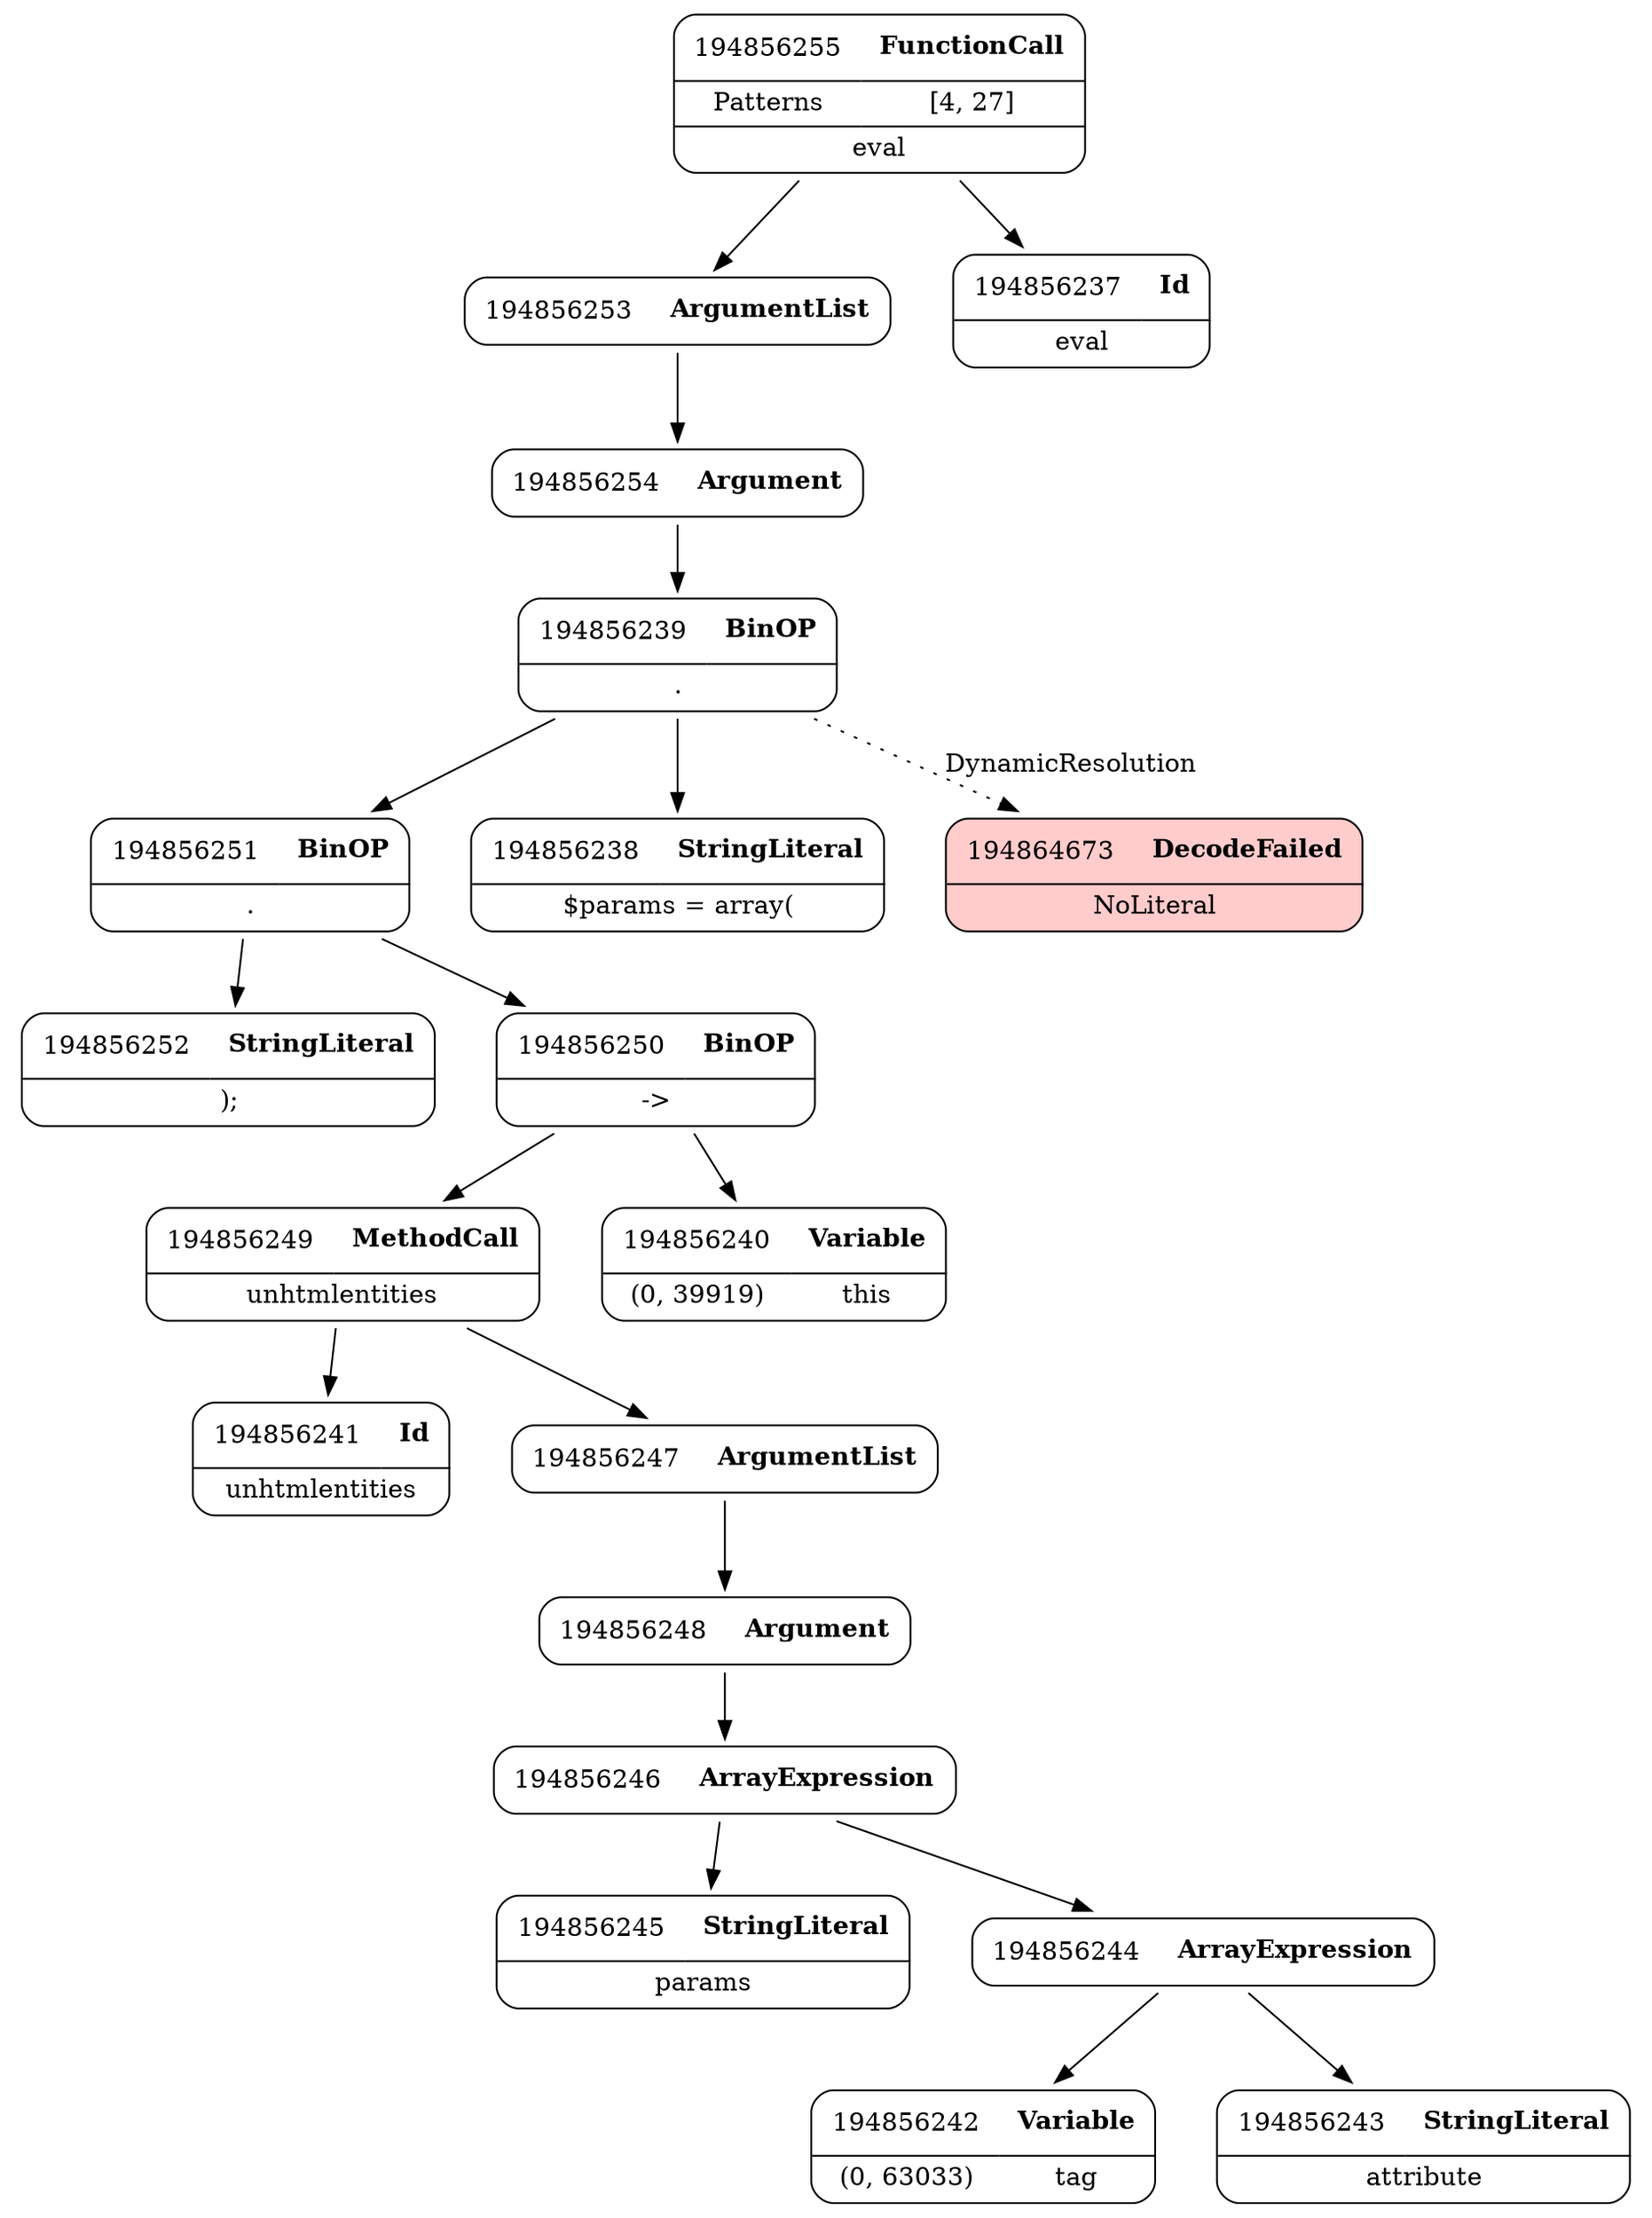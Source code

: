 digraph ast {
node [shape=none];
194856253 [label=<<TABLE border='1' cellspacing='0' cellpadding='10' style='rounded' ><TR><TD border='0'>194856253</TD><TD border='0'><B>ArgumentList</B></TD></TR></TABLE>>];
194856253 -> 194856254 [weight=2];
194856252 [label=<<TABLE border='1' cellspacing='0' cellpadding='10' style='rounded' ><TR><TD border='0'>194856252</TD><TD border='0'><B>StringLiteral</B></TD></TR><HR/><TR><TD border='0' cellpadding='5' colspan='2'>);</TD></TR></TABLE>>];
194856255 [label=<<TABLE border='1' cellspacing='0' cellpadding='10' style='rounded' ><TR><TD border='0'>194856255</TD><TD border='0'><B>FunctionCall</B></TD></TR><HR/><TR><TD border='0' cellpadding='5'>Patterns</TD><TD border='0' cellpadding='5'>[4, 27]</TD></TR><HR/><TR><TD border='0' cellpadding='5' colspan='2'>eval</TD></TR></TABLE>>];
194856255 -> 194856237 [weight=2];
194856255 -> 194856253 [weight=2];
194856254 [label=<<TABLE border='1' cellspacing='0' cellpadding='10' style='rounded' ><TR><TD border='0'>194856254</TD><TD border='0'><B>Argument</B></TD></TR></TABLE>>];
194856254 -> 194856239 [weight=2];
194856249 [label=<<TABLE border='1' cellspacing='0' cellpadding='10' style='rounded' ><TR><TD border='0'>194856249</TD><TD border='0'><B>MethodCall</B></TD></TR><HR/><TR><TD border='0' cellpadding='5' colspan='2'>unhtmlentities</TD></TR></TABLE>>];
194856249 -> 194856241 [weight=2];
194856249 -> 194856247 [weight=2];
194856248 [label=<<TABLE border='1' cellspacing='0' cellpadding='10' style='rounded' ><TR><TD border='0'>194856248</TD><TD border='0'><B>Argument</B></TD></TR></TABLE>>];
194856248 -> 194856246 [weight=2];
194856251 [label=<<TABLE border='1' cellspacing='0' cellpadding='10' style='rounded' ><TR><TD border='0'>194856251</TD><TD border='0'><B>BinOP</B></TD></TR><HR/><TR><TD border='0' cellpadding='5' colspan='2'>.</TD></TR></TABLE>>];
194856251 -> 194856250 [weight=2];
194856251 -> 194856252 [weight=2];
194856250 [label=<<TABLE border='1' cellspacing='0' cellpadding='10' style='rounded' ><TR><TD border='0'>194856250</TD><TD border='0'><B>BinOP</B></TD></TR><HR/><TR><TD border='0' cellpadding='5' colspan='2'>-&gt;</TD></TR></TABLE>>];
194856250 -> 194856240 [weight=2];
194856250 -> 194856249 [weight=2];
194856245 [label=<<TABLE border='1' cellspacing='0' cellpadding='10' style='rounded' ><TR><TD border='0'>194856245</TD><TD border='0'><B>StringLiteral</B></TD></TR><HR/><TR><TD border='0' cellpadding='5' colspan='2'>params</TD></TR></TABLE>>];
194856244 [label=<<TABLE border='1' cellspacing='0' cellpadding='10' style='rounded' ><TR><TD border='0'>194856244</TD><TD border='0'><B>ArrayExpression</B></TD></TR></TABLE>>];
194856244 -> 194856242 [weight=2];
194856244 -> 194856243 [weight=2];
194856247 [label=<<TABLE border='1' cellspacing='0' cellpadding='10' style='rounded' ><TR><TD border='0'>194856247</TD><TD border='0'><B>ArgumentList</B></TD></TR></TABLE>>];
194856247 -> 194856248 [weight=2];
194856246 [label=<<TABLE border='1' cellspacing='0' cellpadding='10' style='rounded' ><TR><TD border='0'>194856246</TD><TD border='0'><B>ArrayExpression</B></TD></TR></TABLE>>];
194856246 -> 194856244 [weight=2];
194856246 -> 194856245 [weight=2];
194856241 [label=<<TABLE border='1' cellspacing='0' cellpadding='10' style='rounded' ><TR><TD border='0'>194856241</TD><TD border='0'><B>Id</B></TD></TR><HR/><TR><TD border='0' cellpadding='5' colspan='2'>unhtmlentities</TD></TR></TABLE>>];
194856240 [label=<<TABLE border='1' cellspacing='0' cellpadding='10' style='rounded' ><TR><TD border='0'>194856240</TD><TD border='0'><B>Variable</B></TD></TR><HR/><TR><TD border='0' cellpadding='5'>(0, 39919)</TD><TD border='0' cellpadding='5'>this</TD></TR></TABLE>>];
194856243 [label=<<TABLE border='1' cellspacing='0' cellpadding='10' style='rounded' ><TR><TD border='0'>194856243</TD><TD border='0'><B>StringLiteral</B></TD></TR><HR/><TR><TD border='0' cellpadding='5' colspan='2'>attribute</TD></TR></TABLE>>];
194856242 [label=<<TABLE border='1' cellspacing='0' cellpadding='10' style='rounded' ><TR><TD border='0'>194856242</TD><TD border='0'><B>Variable</B></TD></TR><HR/><TR><TD border='0' cellpadding='5'>(0, 63033)</TD><TD border='0' cellpadding='5'>tag</TD></TR></TABLE>>];
194856237 [label=<<TABLE border='1' cellspacing='0' cellpadding='10' style='rounded' ><TR><TD border='0'>194856237</TD><TD border='0'><B>Id</B></TD></TR><HR/><TR><TD border='0' cellpadding='5' colspan='2'>eval</TD></TR></TABLE>>];
194856239 [label=<<TABLE border='1' cellspacing='0' cellpadding='10' style='rounded' ><TR><TD border='0'>194856239</TD><TD border='0'><B>BinOP</B></TD></TR><HR/><TR><TD border='0' cellpadding='5' colspan='2'>.</TD></TR></TABLE>>];
194856239 -> 194856238 [weight=2];
194856239 -> 194856251 [weight=2];
194856239 -> 194864673 [style=dotted,label=DynamicResolution];
194856238 [label=<<TABLE border='1' cellspacing='0' cellpadding='10' style='rounded' ><TR><TD border='0'>194856238</TD><TD border='0'><B>StringLiteral</B></TD></TR><HR/><TR><TD border='0' cellpadding='5' colspan='2'>$params = array(</TD></TR></TABLE>>];
194864673 [label=<<TABLE border='1' cellspacing='0' cellpadding='10' style='rounded' bgcolor='#FFCCCC' ><TR><TD border='0'>194864673</TD><TD border='0'><B>DecodeFailed</B></TD></TR><HR/><TR><TD border='0' cellpadding='5' colspan='2'>NoLiteral</TD></TR></TABLE>>];
}

